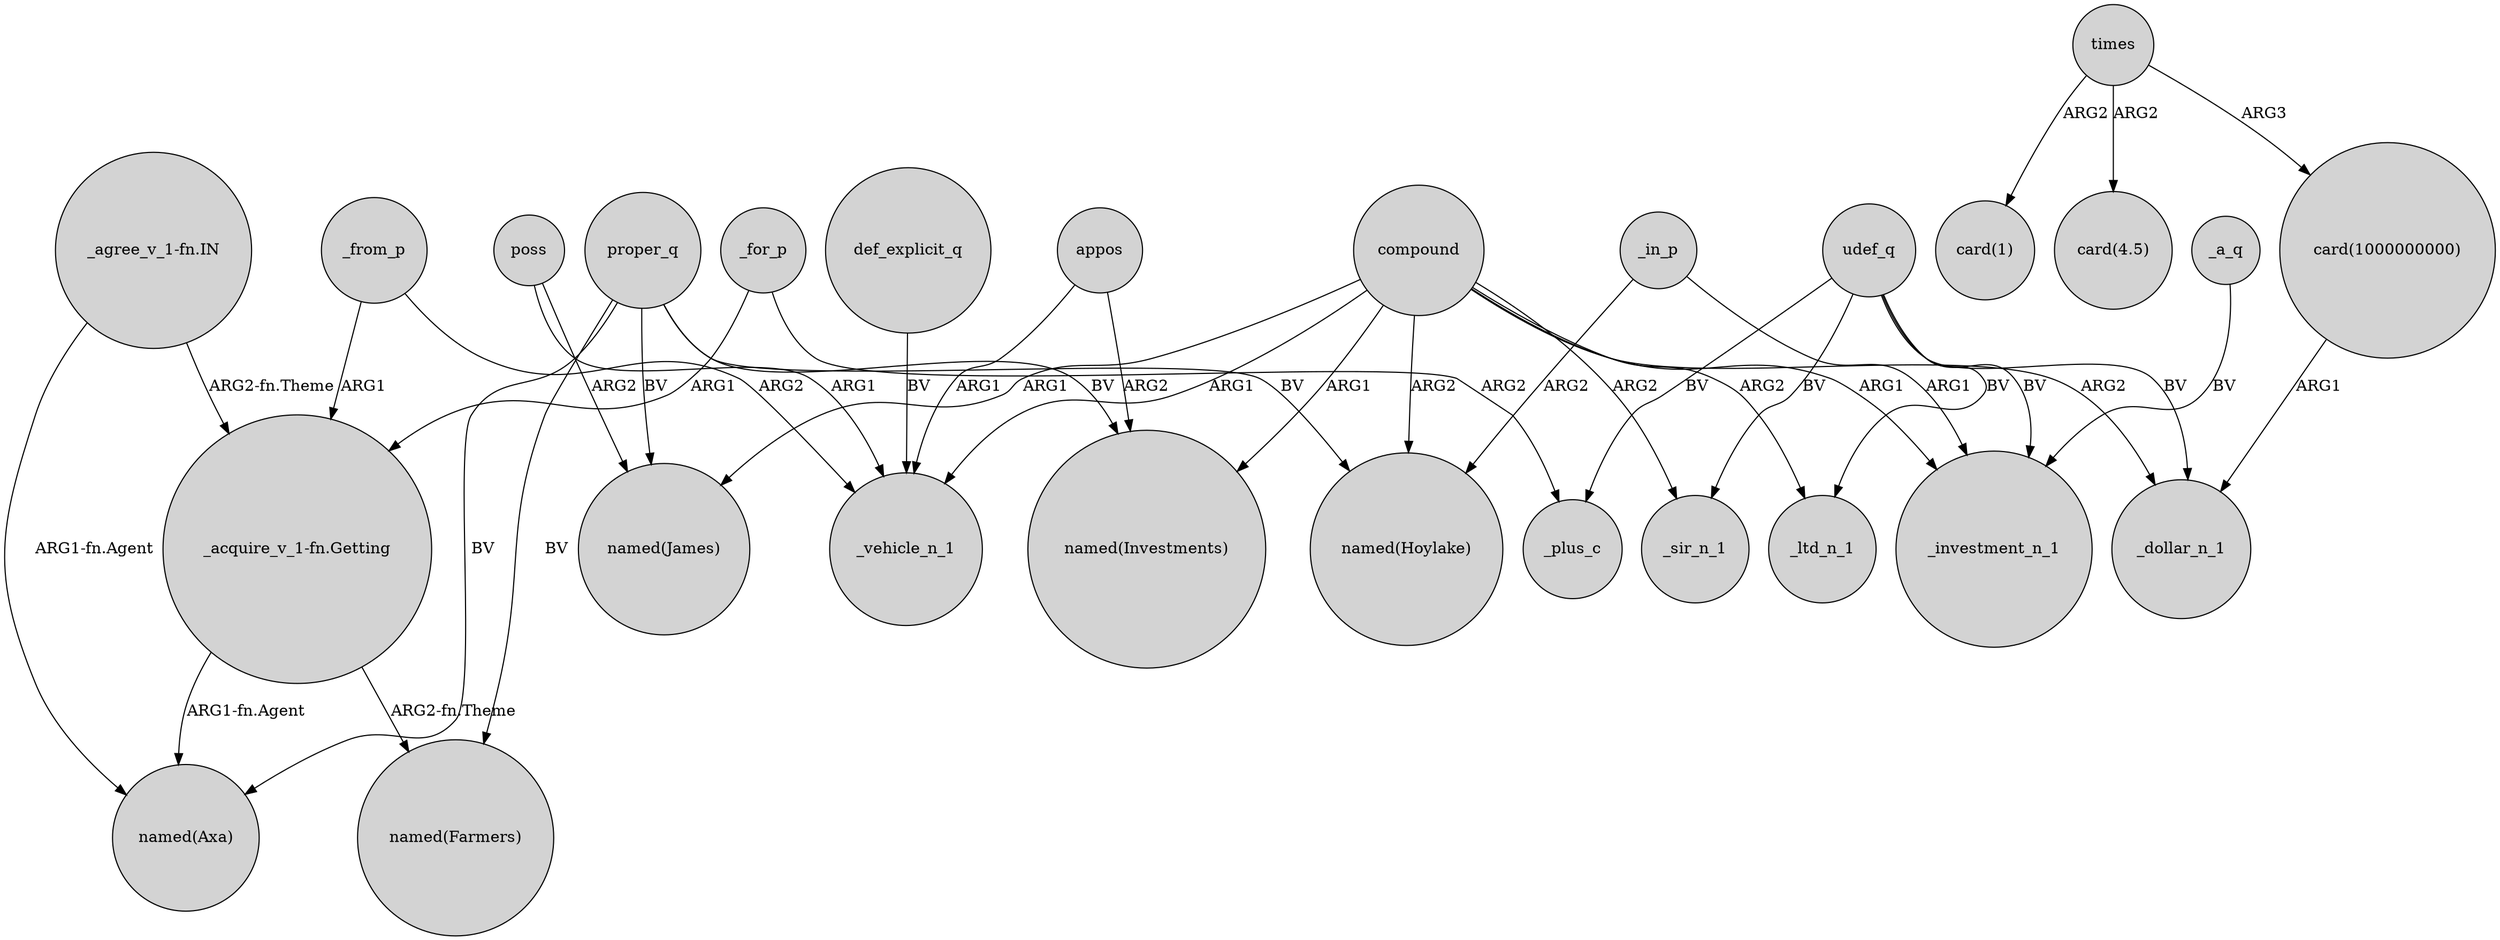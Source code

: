digraph {
	node [shape=circle style=filled]
	poss -> "named(James)" [label=ARG2]
	proper_q -> "named(Farmers)" [label=BV]
	"_agree_v_1-fn.IN" -> "named(Axa)" [label="ARG1-fn.Agent"]
	"_acquire_v_1-fn.Getting" -> "named(Farmers)" [label="ARG2-fn.Theme"]
	compound -> _sir_n_1 [label=ARG2]
	_from_p -> _vehicle_n_1 [label=ARG2]
	proper_q -> "named(Axa)" [label=BV]
	udef_q -> _plus_c [label=BV]
	def_explicit_q -> _vehicle_n_1 [label=BV]
	_from_p -> "_acquire_v_1-fn.Getting" [label=ARG1]
	appos -> "named(Investments)" [label=ARG2]
	compound -> _vehicle_n_1 [label=ARG1]
	compound -> _investment_n_1 [label=ARG1]
	udef_q -> _sir_n_1 [label=BV]
	times -> "card(1000000000)" [label=ARG3]
	compound -> "named(Investments)" [label=ARG1]
	"_agree_v_1-fn.IN" -> "_acquire_v_1-fn.Getting" [label="ARG2-fn.Theme"]
	_for_p -> "_acquire_v_1-fn.Getting" [label=ARG1]
	"_acquire_v_1-fn.Getting" -> "named(Axa)" [label="ARG1-fn.Agent"]
	proper_q -> "named(Investments)" [label=BV]
	times -> "card(1)" [label=ARG2]
	compound -> "named(James)" [label=ARG1]
	_a_q -> _investment_n_1 [label=BV]
	proper_q -> "named(James)" [label=BV]
	compound -> "named(Hoylake)" [label=ARG2]
	_in_p -> "named(Hoylake)" [label=ARG2]
	compound -> _ltd_n_1 [label=ARG2]
	udef_q -> _investment_n_1 [label=BV]
	_for_p -> _plus_c [label=ARG2]
	"card(1000000000)" -> _dollar_n_1 [label=ARG1]
	proper_q -> "named(Hoylake)" [label=BV]
	appos -> _vehicle_n_1 [label=ARG1]
	poss -> _vehicle_n_1 [label=ARG1]
	compound -> _dollar_n_1 [label=ARG2]
	udef_q -> _ltd_n_1 [label=BV]
	_in_p -> _investment_n_1 [label=ARG1]
	times -> "card(4.5)" [label=ARG2]
	udef_q -> _dollar_n_1 [label=BV]
}
